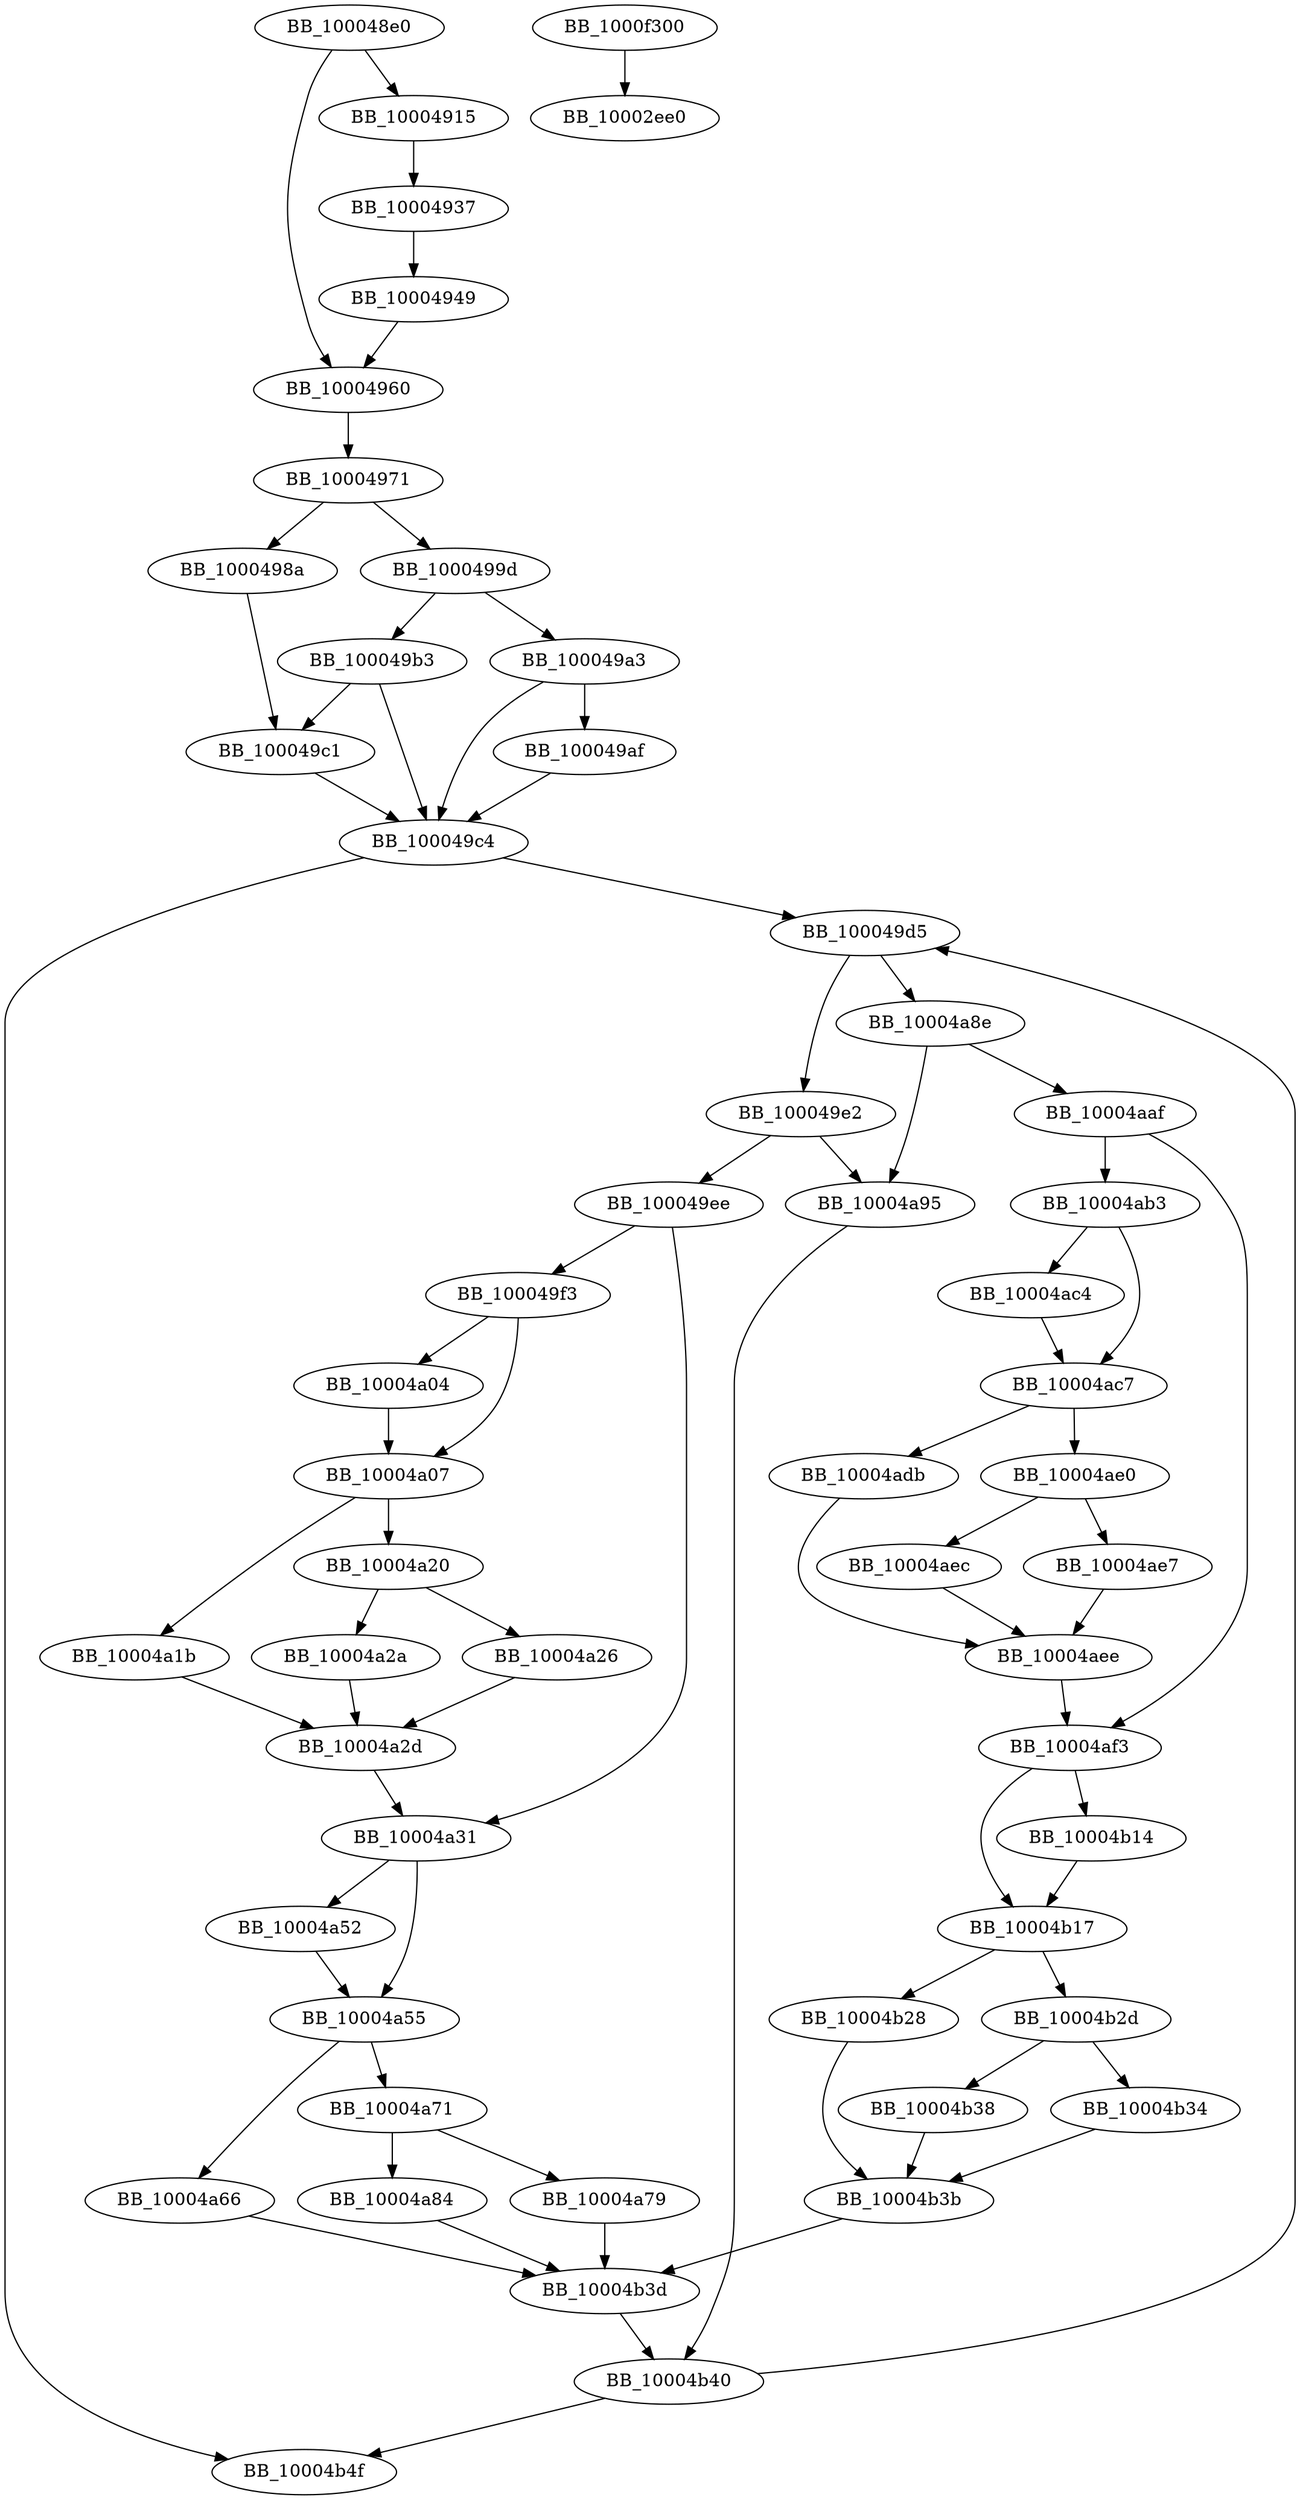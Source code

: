 DiGraph sub_100048E0{
BB_100048e0->BB_10004915
BB_100048e0->BB_10004960
BB_10004915->BB_10004937
BB_10004937->BB_10004949
BB_10004949->BB_10004960
BB_10004960->BB_10004971
BB_10004971->BB_1000498a
BB_10004971->BB_1000499d
BB_1000498a->BB_100049c1
BB_1000499d->BB_100049a3
BB_1000499d->BB_100049b3
BB_100049a3->BB_100049af
BB_100049a3->BB_100049c4
BB_100049af->BB_100049c4
BB_100049b3->BB_100049c1
BB_100049b3->BB_100049c4
BB_100049c1->BB_100049c4
BB_100049c4->BB_100049d5
BB_100049c4->BB_10004b4f
BB_100049d5->BB_100049e2
BB_100049d5->BB_10004a8e
BB_100049e2->BB_100049ee
BB_100049e2->BB_10004a95
BB_100049ee->BB_100049f3
BB_100049ee->BB_10004a31
BB_100049f3->BB_10004a04
BB_100049f3->BB_10004a07
BB_10004a04->BB_10004a07
BB_10004a07->BB_10004a1b
BB_10004a07->BB_10004a20
BB_10004a1b->BB_10004a2d
BB_10004a20->BB_10004a26
BB_10004a20->BB_10004a2a
BB_10004a26->BB_10004a2d
BB_10004a2a->BB_10004a2d
BB_10004a2d->BB_10004a31
BB_10004a31->BB_10004a52
BB_10004a31->BB_10004a55
BB_10004a52->BB_10004a55
BB_10004a55->BB_10004a66
BB_10004a55->BB_10004a71
BB_10004a66->BB_10004b3d
BB_10004a71->BB_10004a79
BB_10004a71->BB_10004a84
BB_10004a79->BB_10004b3d
BB_10004a84->BB_10004b3d
BB_10004a8e->BB_10004a95
BB_10004a8e->BB_10004aaf
BB_10004a95->BB_10004b40
BB_10004aaf->BB_10004ab3
BB_10004aaf->BB_10004af3
BB_10004ab3->BB_10004ac4
BB_10004ab3->BB_10004ac7
BB_10004ac4->BB_10004ac7
BB_10004ac7->BB_10004adb
BB_10004ac7->BB_10004ae0
BB_10004adb->BB_10004aee
BB_10004ae0->BB_10004ae7
BB_10004ae0->BB_10004aec
BB_10004ae7->BB_10004aee
BB_10004aec->BB_10004aee
BB_10004aee->BB_10004af3
BB_10004af3->BB_10004b14
BB_10004af3->BB_10004b17
BB_10004b14->BB_10004b17
BB_10004b17->BB_10004b28
BB_10004b17->BB_10004b2d
BB_10004b28->BB_10004b3b
BB_10004b2d->BB_10004b34
BB_10004b2d->BB_10004b38
BB_10004b34->BB_10004b3b
BB_10004b38->BB_10004b3b
BB_10004b3b->BB_10004b3d
BB_10004b3d->BB_10004b40
BB_10004b40->BB_100049d5
BB_10004b40->BB_10004b4f
BB_1000f300->BB_10002ee0
}
